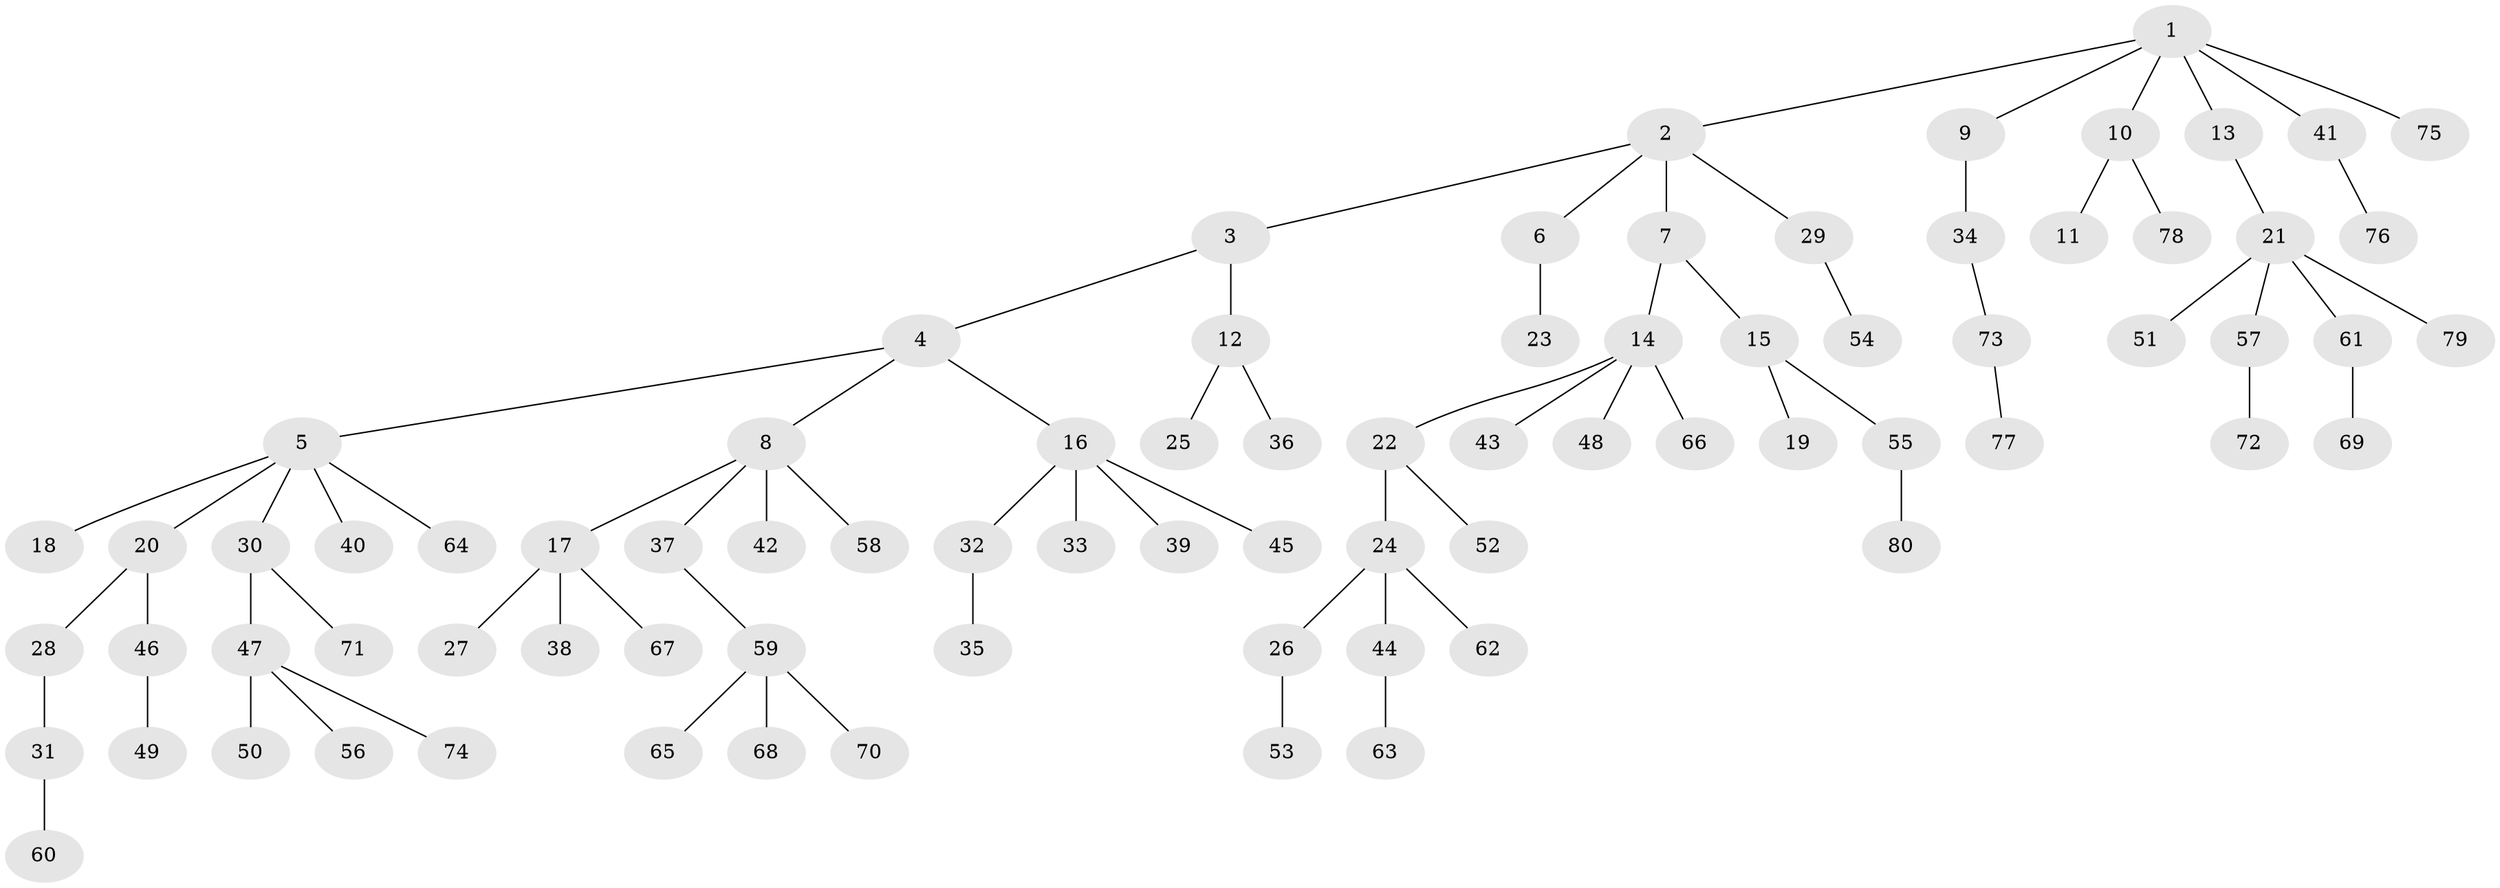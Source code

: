 // Generated by graph-tools (version 1.1) at 2025/15/03/09/25 04:15:38]
// undirected, 80 vertices, 79 edges
graph export_dot {
graph [start="1"]
  node [color=gray90,style=filled];
  1;
  2;
  3;
  4;
  5;
  6;
  7;
  8;
  9;
  10;
  11;
  12;
  13;
  14;
  15;
  16;
  17;
  18;
  19;
  20;
  21;
  22;
  23;
  24;
  25;
  26;
  27;
  28;
  29;
  30;
  31;
  32;
  33;
  34;
  35;
  36;
  37;
  38;
  39;
  40;
  41;
  42;
  43;
  44;
  45;
  46;
  47;
  48;
  49;
  50;
  51;
  52;
  53;
  54;
  55;
  56;
  57;
  58;
  59;
  60;
  61;
  62;
  63;
  64;
  65;
  66;
  67;
  68;
  69;
  70;
  71;
  72;
  73;
  74;
  75;
  76;
  77;
  78;
  79;
  80;
  1 -- 2;
  1 -- 9;
  1 -- 10;
  1 -- 13;
  1 -- 41;
  1 -- 75;
  2 -- 3;
  2 -- 6;
  2 -- 7;
  2 -- 29;
  3 -- 4;
  3 -- 12;
  4 -- 5;
  4 -- 8;
  4 -- 16;
  5 -- 18;
  5 -- 20;
  5 -- 30;
  5 -- 40;
  5 -- 64;
  6 -- 23;
  7 -- 14;
  7 -- 15;
  8 -- 17;
  8 -- 37;
  8 -- 42;
  8 -- 58;
  9 -- 34;
  10 -- 11;
  10 -- 78;
  12 -- 25;
  12 -- 36;
  13 -- 21;
  14 -- 22;
  14 -- 43;
  14 -- 48;
  14 -- 66;
  15 -- 19;
  15 -- 55;
  16 -- 32;
  16 -- 33;
  16 -- 39;
  16 -- 45;
  17 -- 27;
  17 -- 38;
  17 -- 67;
  20 -- 28;
  20 -- 46;
  21 -- 51;
  21 -- 57;
  21 -- 61;
  21 -- 79;
  22 -- 24;
  22 -- 52;
  24 -- 26;
  24 -- 44;
  24 -- 62;
  26 -- 53;
  28 -- 31;
  29 -- 54;
  30 -- 47;
  30 -- 71;
  31 -- 60;
  32 -- 35;
  34 -- 73;
  37 -- 59;
  41 -- 76;
  44 -- 63;
  46 -- 49;
  47 -- 50;
  47 -- 56;
  47 -- 74;
  55 -- 80;
  57 -- 72;
  59 -- 65;
  59 -- 68;
  59 -- 70;
  61 -- 69;
  73 -- 77;
}
